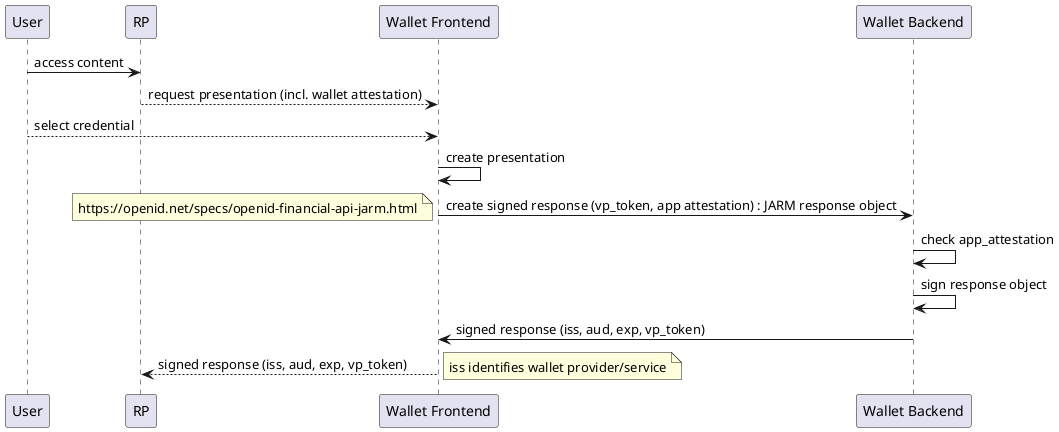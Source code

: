 @startuml
participant User as u
participant RP as r
participant "Wallet Frontend" as w
participant "Wallet Backend" as b

u -> r : access content
r --> w: request presentation (incl. wallet attestation)
u --> w : select credential
w -> w : create presentation
w -> b : create signed response (vp_token, app attestation) : JARM response object
note left: https://openid.net/specs/openid-financial-api-jarm.html
b -> b : check app_attestation
b -> b : sign response object
b -> w : signed response (iss, aud, exp, vp_token)
w --> r : signed response (iss, aud, exp, vp_token)
note right: iss identifies wallet provider/service

@enduml